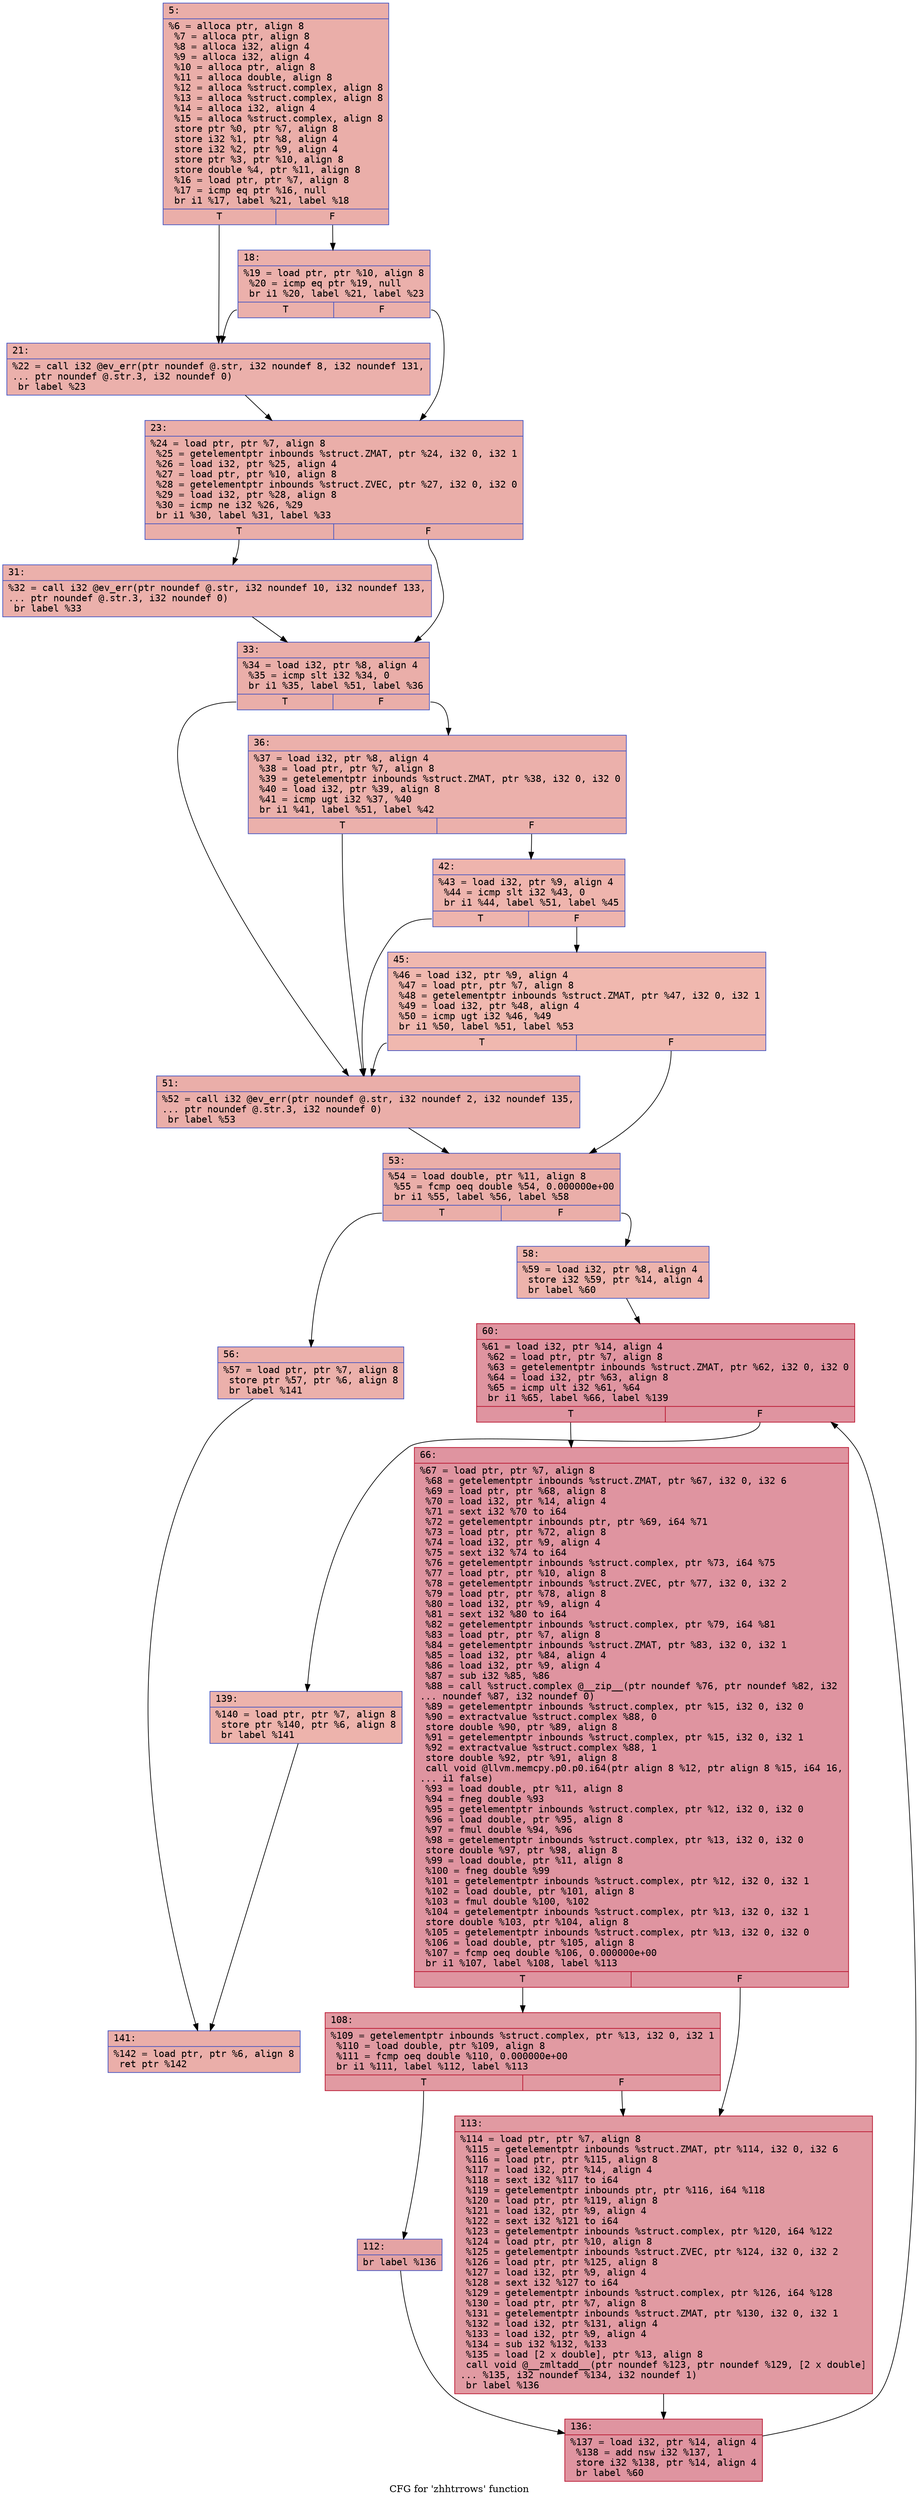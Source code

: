 digraph "CFG for 'zhhtrrows' function" {
	label="CFG for 'zhhtrrows' function";

	Node0x600003c35f90 [shape=record,color="#3d50c3ff", style=filled, fillcolor="#d0473d70" fontname="Courier",label="{5:\l|  %6 = alloca ptr, align 8\l  %7 = alloca ptr, align 8\l  %8 = alloca i32, align 4\l  %9 = alloca i32, align 4\l  %10 = alloca ptr, align 8\l  %11 = alloca double, align 8\l  %12 = alloca %struct.complex, align 8\l  %13 = alloca %struct.complex, align 8\l  %14 = alloca i32, align 4\l  %15 = alloca %struct.complex, align 8\l  store ptr %0, ptr %7, align 8\l  store i32 %1, ptr %8, align 4\l  store i32 %2, ptr %9, align 4\l  store ptr %3, ptr %10, align 8\l  store double %4, ptr %11, align 8\l  %16 = load ptr, ptr %7, align 8\l  %17 = icmp eq ptr %16, null\l  br i1 %17, label %21, label %18\l|{<s0>T|<s1>F}}"];
	Node0x600003c35f90:s0 -> Node0x600003c36620[tooltip="5 -> 21\nProbability 37.50%" ];
	Node0x600003c35f90:s1 -> Node0x600003c365d0[tooltip="5 -> 18\nProbability 62.50%" ];
	Node0x600003c365d0 [shape=record,color="#3d50c3ff", style=filled, fillcolor="#d24b4070" fontname="Courier",label="{18:\l|  %19 = load ptr, ptr %10, align 8\l  %20 = icmp eq ptr %19, null\l  br i1 %20, label %21, label %23\l|{<s0>T|<s1>F}}"];
	Node0x600003c365d0:s0 -> Node0x600003c36620[tooltip="18 -> 21\nProbability 37.50%" ];
	Node0x600003c365d0:s1 -> Node0x600003c36670[tooltip="18 -> 23\nProbability 62.50%" ];
	Node0x600003c36620 [shape=record,color="#3d50c3ff", style=filled, fillcolor="#d24b4070" fontname="Courier",label="{21:\l|  %22 = call i32 @ev_err(ptr noundef @.str, i32 noundef 8, i32 noundef 131,\l... ptr noundef @.str.3, i32 noundef 0)\l  br label %23\l}"];
	Node0x600003c36620 -> Node0x600003c36670[tooltip="21 -> 23\nProbability 100.00%" ];
	Node0x600003c36670 [shape=record,color="#3d50c3ff", style=filled, fillcolor="#d0473d70" fontname="Courier",label="{23:\l|  %24 = load ptr, ptr %7, align 8\l  %25 = getelementptr inbounds %struct.ZMAT, ptr %24, i32 0, i32 1\l  %26 = load i32, ptr %25, align 4\l  %27 = load ptr, ptr %10, align 8\l  %28 = getelementptr inbounds %struct.ZVEC, ptr %27, i32 0, i32 0\l  %29 = load i32, ptr %28, align 8\l  %30 = icmp ne i32 %26, %29\l  br i1 %30, label %31, label %33\l|{<s0>T|<s1>F}}"];
	Node0x600003c36670:s0 -> Node0x600003c366c0[tooltip="23 -> 31\nProbability 50.00%" ];
	Node0x600003c36670:s1 -> Node0x600003c36710[tooltip="23 -> 33\nProbability 50.00%" ];
	Node0x600003c366c0 [shape=record,color="#3d50c3ff", style=filled, fillcolor="#d24b4070" fontname="Courier",label="{31:\l|  %32 = call i32 @ev_err(ptr noundef @.str, i32 noundef 10, i32 noundef 133,\l... ptr noundef @.str.3, i32 noundef 0)\l  br label %33\l}"];
	Node0x600003c366c0 -> Node0x600003c36710[tooltip="31 -> 33\nProbability 100.00%" ];
	Node0x600003c36710 [shape=record,color="#3d50c3ff", style=filled, fillcolor="#d0473d70" fontname="Courier",label="{33:\l|  %34 = load i32, ptr %8, align 4\l  %35 = icmp slt i32 %34, 0\l  br i1 %35, label %51, label %36\l|{<s0>T|<s1>F}}"];
	Node0x600003c36710:s0 -> Node0x600003c36850[tooltip="33 -> 51\nProbability 37.50%" ];
	Node0x600003c36710:s1 -> Node0x600003c36760[tooltip="33 -> 36\nProbability 62.50%" ];
	Node0x600003c36760 [shape=record,color="#3d50c3ff", style=filled, fillcolor="#d24b4070" fontname="Courier",label="{36:\l|  %37 = load i32, ptr %8, align 4\l  %38 = load ptr, ptr %7, align 8\l  %39 = getelementptr inbounds %struct.ZMAT, ptr %38, i32 0, i32 0\l  %40 = load i32, ptr %39, align 8\l  %41 = icmp ugt i32 %37, %40\l  br i1 %41, label %51, label %42\l|{<s0>T|<s1>F}}"];
	Node0x600003c36760:s0 -> Node0x600003c36850[tooltip="36 -> 51\nProbability 50.00%" ];
	Node0x600003c36760:s1 -> Node0x600003c367b0[tooltip="36 -> 42\nProbability 50.00%" ];
	Node0x600003c367b0 [shape=record,color="#3d50c3ff", style=filled, fillcolor="#d8564670" fontname="Courier",label="{42:\l|  %43 = load i32, ptr %9, align 4\l  %44 = icmp slt i32 %43, 0\l  br i1 %44, label %51, label %45\l|{<s0>T|<s1>F}}"];
	Node0x600003c367b0:s0 -> Node0x600003c36850[tooltip="42 -> 51\nProbability 37.50%" ];
	Node0x600003c367b0:s1 -> Node0x600003c36800[tooltip="42 -> 45\nProbability 62.50%" ];
	Node0x600003c36800 [shape=record,color="#3d50c3ff", style=filled, fillcolor="#dc5d4a70" fontname="Courier",label="{45:\l|  %46 = load i32, ptr %9, align 4\l  %47 = load ptr, ptr %7, align 8\l  %48 = getelementptr inbounds %struct.ZMAT, ptr %47, i32 0, i32 1\l  %49 = load i32, ptr %48, align 4\l  %50 = icmp ugt i32 %46, %49\l  br i1 %50, label %51, label %53\l|{<s0>T|<s1>F}}"];
	Node0x600003c36800:s0 -> Node0x600003c36850[tooltip="45 -> 51\nProbability 50.00%" ];
	Node0x600003c36800:s1 -> Node0x600003c368a0[tooltip="45 -> 53\nProbability 50.00%" ];
	Node0x600003c36850 [shape=record,color="#3d50c3ff", style=filled, fillcolor="#d0473d70" fontname="Courier",label="{51:\l|  %52 = call i32 @ev_err(ptr noundef @.str, i32 noundef 2, i32 noundef 135,\l... ptr noundef @.str.3, i32 noundef 0)\l  br label %53\l}"];
	Node0x600003c36850 -> Node0x600003c368a0[tooltip="51 -> 53\nProbability 100.00%" ];
	Node0x600003c368a0 [shape=record,color="#3d50c3ff", style=filled, fillcolor="#d0473d70" fontname="Courier",label="{53:\l|  %54 = load double, ptr %11, align 8\l  %55 = fcmp oeq double %54, 0.000000e+00\l  br i1 %55, label %56, label %58\l|{<s0>T|<s1>F}}"];
	Node0x600003c368a0:s0 -> Node0x600003c368f0[tooltip="53 -> 56\nProbability 62.50%" ];
	Node0x600003c368a0:s1 -> Node0x600003c36940[tooltip="53 -> 58\nProbability 37.50%" ];
	Node0x600003c368f0 [shape=record,color="#3d50c3ff", style=filled, fillcolor="#d24b4070" fontname="Courier",label="{56:\l|  %57 = load ptr, ptr %7, align 8\l  store ptr %57, ptr %6, align 8\l  br label %141\l}"];
	Node0x600003c368f0 -> Node0x600003c36bc0[tooltip="56 -> 141\nProbability 100.00%" ];
	Node0x600003c36940 [shape=record,color="#3d50c3ff", style=filled, fillcolor="#d6524470" fontname="Courier",label="{58:\l|  %59 = load i32, ptr %8, align 4\l  store i32 %59, ptr %14, align 4\l  br label %60\l}"];
	Node0x600003c36940 -> Node0x600003c36990[tooltip="58 -> 60\nProbability 100.00%" ];
	Node0x600003c36990 [shape=record,color="#b70d28ff", style=filled, fillcolor="#b70d2870" fontname="Courier",label="{60:\l|  %61 = load i32, ptr %14, align 4\l  %62 = load ptr, ptr %7, align 8\l  %63 = getelementptr inbounds %struct.ZMAT, ptr %62, i32 0, i32 0\l  %64 = load i32, ptr %63, align 8\l  %65 = icmp ult i32 %61, %64\l  br i1 %65, label %66, label %139\l|{<s0>T|<s1>F}}"];
	Node0x600003c36990:s0 -> Node0x600003c369e0[tooltip="60 -> 66\nProbability 96.88%" ];
	Node0x600003c36990:s1 -> Node0x600003c36b70[tooltip="60 -> 139\nProbability 3.12%" ];
	Node0x600003c369e0 [shape=record,color="#b70d28ff", style=filled, fillcolor="#b70d2870" fontname="Courier",label="{66:\l|  %67 = load ptr, ptr %7, align 8\l  %68 = getelementptr inbounds %struct.ZMAT, ptr %67, i32 0, i32 6\l  %69 = load ptr, ptr %68, align 8\l  %70 = load i32, ptr %14, align 4\l  %71 = sext i32 %70 to i64\l  %72 = getelementptr inbounds ptr, ptr %69, i64 %71\l  %73 = load ptr, ptr %72, align 8\l  %74 = load i32, ptr %9, align 4\l  %75 = sext i32 %74 to i64\l  %76 = getelementptr inbounds %struct.complex, ptr %73, i64 %75\l  %77 = load ptr, ptr %10, align 8\l  %78 = getelementptr inbounds %struct.ZVEC, ptr %77, i32 0, i32 2\l  %79 = load ptr, ptr %78, align 8\l  %80 = load i32, ptr %9, align 4\l  %81 = sext i32 %80 to i64\l  %82 = getelementptr inbounds %struct.complex, ptr %79, i64 %81\l  %83 = load ptr, ptr %7, align 8\l  %84 = getelementptr inbounds %struct.ZMAT, ptr %83, i32 0, i32 1\l  %85 = load i32, ptr %84, align 4\l  %86 = load i32, ptr %9, align 4\l  %87 = sub i32 %85, %86\l  %88 = call %struct.complex @__zip__(ptr noundef %76, ptr noundef %82, i32\l... noundef %87, i32 noundef 0)\l  %89 = getelementptr inbounds %struct.complex, ptr %15, i32 0, i32 0\l  %90 = extractvalue %struct.complex %88, 0\l  store double %90, ptr %89, align 8\l  %91 = getelementptr inbounds %struct.complex, ptr %15, i32 0, i32 1\l  %92 = extractvalue %struct.complex %88, 1\l  store double %92, ptr %91, align 8\l  call void @llvm.memcpy.p0.p0.i64(ptr align 8 %12, ptr align 8 %15, i64 16,\l... i1 false)\l  %93 = load double, ptr %11, align 8\l  %94 = fneg double %93\l  %95 = getelementptr inbounds %struct.complex, ptr %12, i32 0, i32 0\l  %96 = load double, ptr %95, align 8\l  %97 = fmul double %94, %96\l  %98 = getelementptr inbounds %struct.complex, ptr %13, i32 0, i32 0\l  store double %97, ptr %98, align 8\l  %99 = load double, ptr %11, align 8\l  %100 = fneg double %99\l  %101 = getelementptr inbounds %struct.complex, ptr %12, i32 0, i32 1\l  %102 = load double, ptr %101, align 8\l  %103 = fmul double %100, %102\l  %104 = getelementptr inbounds %struct.complex, ptr %13, i32 0, i32 1\l  store double %103, ptr %104, align 8\l  %105 = getelementptr inbounds %struct.complex, ptr %13, i32 0, i32 0\l  %106 = load double, ptr %105, align 8\l  %107 = fcmp oeq double %106, 0.000000e+00\l  br i1 %107, label %108, label %113\l|{<s0>T|<s1>F}}"];
	Node0x600003c369e0:s0 -> Node0x600003c36a30[tooltip="66 -> 108\nProbability 62.50%" ];
	Node0x600003c369e0:s1 -> Node0x600003c36ad0[tooltip="66 -> 113\nProbability 37.50%" ];
	Node0x600003c36a30 [shape=record,color="#b70d28ff", style=filled, fillcolor="#bb1b2c70" fontname="Courier",label="{108:\l|  %109 = getelementptr inbounds %struct.complex, ptr %13, i32 0, i32 1\l  %110 = load double, ptr %109, align 8\l  %111 = fcmp oeq double %110, 0.000000e+00\l  br i1 %111, label %112, label %113\l|{<s0>T|<s1>F}}"];
	Node0x600003c36a30:s0 -> Node0x600003c36a80[tooltip="108 -> 112\nProbability 62.50%" ];
	Node0x600003c36a30:s1 -> Node0x600003c36ad0[tooltip="108 -> 113\nProbability 37.50%" ];
	Node0x600003c36a80 [shape=record,color="#3d50c3ff", style=filled, fillcolor="#c32e3170" fontname="Courier",label="{112:\l|  br label %136\l}"];
	Node0x600003c36a80 -> Node0x600003c36b20[tooltip="112 -> 136\nProbability 100.00%" ];
	Node0x600003c36ad0 [shape=record,color="#b70d28ff", style=filled, fillcolor="#bb1b2c70" fontname="Courier",label="{113:\l|  %114 = load ptr, ptr %7, align 8\l  %115 = getelementptr inbounds %struct.ZMAT, ptr %114, i32 0, i32 6\l  %116 = load ptr, ptr %115, align 8\l  %117 = load i32, ptr %14, align 4\l  %118 = sext i32 %117 to i64\l  %119 = getelementptr inbounds ptr, ptr %116, i64 %118\l  %120 = load ptr, ptr %119, align 8\l  %121 = load i32, ptr %9, align 4\l  %122 = sext i32 %121 to i64\l  %123 = getelementptr inbounds %struct.complex, ptr %120, i64 %122\l  %124 = load ptr, ptr %10, align 8\l  %125 = getelementptr inbounds %struct.ZVEC, ptr %124, i32 0, i32 2\l  %126 = load ptr, ptr %125, align 8\l  %127 = load i32, ptr %9, align 4\l  %128 = sext i32 %127 to i64\l  %129 = getelementptr inbounds %struct.complex, ptr %126, i64 %128\l  %130 = load ptr, ptr %7, align 8\l  %131 = getelementptr inbounds %struct.ZMAT, ptr %130, i32 0, i32 1\l  %132 = load i32, ptr %131, align 4\l  %133 = load i32, ptr %9, align 4\l  %134 = sub i32 %132, %133\l  %135 = load [2 x double], ptr %13, align 8\l  call void @__zmltadd__(ptr noundef %123, ptr noundef %129, [2 x double]\l... %135, i32 noundef %134, i32 noundef 1)\l  br label %136\l}"];
	Node0x600003c36ad0 -> Node0x600003c36b20[tooltip="113 -> 136\nProbability 100.00%" ];
	Node0x600003c36b20 [shape=record,color="#b70d28ff", style=filled, fillcolor="#b70d2870" fontname="Courier",label="{136:\l|  %137 = load i32, ptr %14, align 4\l  %138 = add nsw i32 %137, 1\l  store i32 %138, ptr %14, align 4\l  br label %60\l}"];
	Node0x600003c36b20 -> Node0x600003c36990[tooltip="136 -> 60\nProbability 100.00%" ];
	Node0x600003c36b70 [shape=record,color="#3d50c3ff", style=filled, fillcolor="#d6524470" fontname="Courier",label="{139:\l|  %140 = load ptr, ptr %7, align 8\l  store ptr %140, ptr %6, align 8\l  br label %141\l}"];
	Node0x600003c36b70 -> Node0x600003c36bc0[tooltip="139 -> 141\nProbability 100.00%" ];
	Node0x600003c36bc0 [shape=record,color="#3d50c3ff", style=filled, fillcolor="#d0473d70" fontname="Courier",label="{141:\l|  %142 = load ptr, ptr %6, align 8\l  ret ptr %142\l}"];
}
